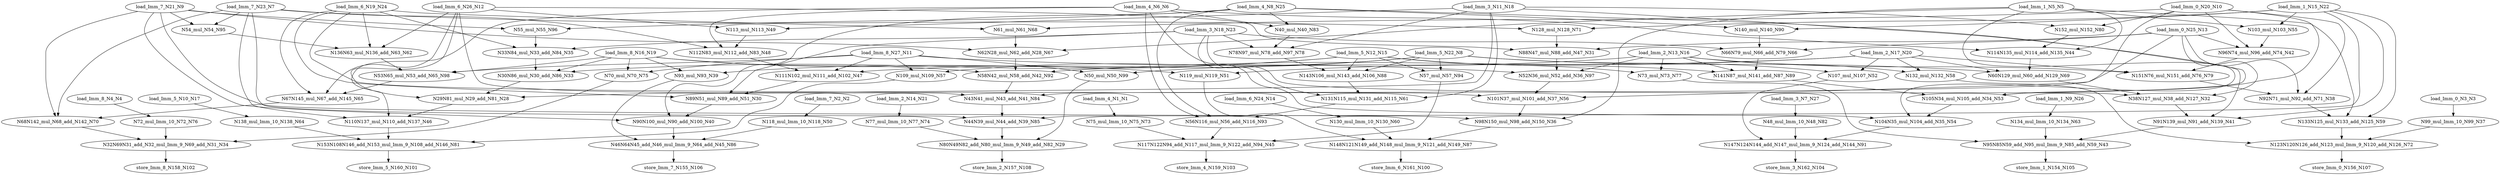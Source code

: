 digraph graphname {
N29 [color="black", ntype="operation", label="N80N49N82_add_N80_mul_Imm_9_N49_add_N82_N29"];
N28 [color="black", ntype="operation", label="N29N81_mul_N29_add_N81_N28"];
N23 [color="black", ntype="invar", label="load_Imm_3_N18_N23"];
N22 [color="black", ntype="invar", label="load_Imm_1_N15_N22"];
N21 [color="black", ntype="invar", label="load_Imm_2_N14_N21"];
N20 [color="black", ntype="invar", label="load_Imm_2_N17_N20"];
N27 [color="black", ntype="invar", label="load_Imm_3_N7_N27"];
N26 [color="black", ntype="invar", label="load_Imm_1_N9_N26"];
N25 [color="black", ntype="invar", label="load_Imm_4_N8_N25"];
N24 [color="black", ntype="invar", label="load_Imm_6_N19_N24"];
N85 [color="black", ntype="operation", label="N44N39_mul_N44_add_N39_N85"];
N84 [color="black", ntype="operation", label="N43N41_mul_N43_add_N41_N84"];
N87 [color="black", ntype="operation", label="N148N121N149_add_N148_mul_Imm_9_N121_add_N149_N87"];
N86 [color="black", ntype="operation", label="N46N64N45_add_N46_mul_Imm_9_N64_add_N45_N86"];
N81 [color="black", ntype="operation", label="N153N108N146_add_N153_mul_Imm_9_N108_add_N146_N81"];
N80 [color="black", ntype="operation", label="N152_mul_N152_N80"];
N83 [color="black", ntype="operation", label="N40_mul_N40_N83"];
N82 [color="black", ntype="operation", label="N48_mul_Imm_10_N48_N82"];
N89 [color="black", ntype="operation", label="N141N87_mul_N141_add_N87_N89"];
N88 [color="black", ntype="operation", label="N143N106_mul_N143_add_N106_N88"];
N38 [color="black", ntype="operation", label="N92N71_mul_N92_add_N71_N38"];
N39 [color="black", ntype="operation", label="N93_mul_N93_N39"];
N30 [color="black", ntype="operation", label="N89N51_mul_N89_add_N51_N30"];
N31 [color="black", ntype="operation", label="N88N47_mul_N88_add_N47_N31"];
N32 [color="black", ntype="operation", label="N38N127_mul_N38_add_N127_N32"];
N33 [color="black", ntype="operation", label="N30N86_mul_N30_add_N86_N33"];
N34 [color="black", ntype="operation", label="N32N69N31_add_N32_mul_Imm_9_N69_add_N31_N34"];
N35 [color="black", ntype="operation", label="N33N84_mul_N33_add_N84_N35"];
N36 [color="black", ntype="operation", label="N98N150_mul_N98_add_N150_N36"];
N37 [color="black", ntype="operation", label="N99_mul_Imm_10_N99_N37"];
N98 [color="black", ntype="operation", label="N53N65_mul_N53_add_N65_N98"];
N99 [color="black", ntype="operation", label="N50_mul_N50_N99"];
N92 [color="black", ntype="operation", label="N58N42_mul_N58_add_N42_N92"];
N93 [color="black", ntype="operation", label="N56N116_mul_N56_add_N116_N93"];
N90 [color="black", ntype="operation", label="N140_mul_N140_N90"];
N91 [color="black", ntype="operation", label="N147N124N144_add_N147_mul_Imm_9_N124_add_N144_N91"];
N96 [color="black", ntype="operation", label="N55_mul_N55_N96"];
N97 [color="black", ntype="operation", label="N52N36_mul_N52_add_N36_N97"];
N94 [color="black", ntype="operation", label="N57_mul_N57_N94"];
N95 [color="black", ntype="operation", label="N54_mul_N54_N95"];
N107 [color="black", ntype="outvar", label="store_Imm_0_N156_N107"];
N106 [color="black", ntype="outvar", label="store_Imm_7_N155_N106"];
N105 [color="black", ntype="outvar", label="store_Imm_1_N154_N105"];
N104 [color="black", ntype="outvar", label="store_Imm_3_N162_N104"];
N103 [color="black", ntype="outvar", label="store_Imm_4_N159_N103"];
N102 [color="black", ntype="outvar", label="store_Imm_8_N158_N102"];
N101 [color="black", ntype="outvar", label="store_Imm_5_N160_N101"];
N100 [color="black", ntype="outvar", label="store_Imm_6_N161_N100"];
N108 [color="black", ntype="outvar", label="store_Imm_2_N157_N108"];
N12 [color="black", ntype="invar", label="load_Imm_6_N26_N12"];
N13 [color="black", ntype="invar", label="load_Imm_0_N25_N13"];
N10 [color="black", ntype="invar", label="load_Imm_0_N20_N10"];
N11 [color="black", ntype="invar", label="load_Imm_8_N27_N11"];
N16 [color="black", ntype="invar", label="load_Imm_2_N13_N16"];
N17 [color="black", ntype="invar", label="load_Imm_5_N10_N17"];
N14 [color="black", ntype="invar", label="load_Imm_6_N24_N14"];
N15 [color="black", ntype="invar", label="load_Imm_5_N12_N15"];
N18 [color="black", ntype="invar", label="load_Imm_3_N11_N18"];
N19 [color="black", ntype="invar", label="load_Imm_8_N16_N19"];
N67 [color="black", ntype="operation", label="N62N28_mul_N62_add_N28_N67"];
N66 [color="black", ntype="operation", label="N66N79_mul_N66_add_N79_N66"];
N65 [color="black", ntype="operation", label="N67N145_mul_N67_add_N145_N65"];
N64 [color="black", ntype="operation", label="N138_mul_Imm_10_N138_N64"];
N63 [color="black", ntype="operation", label="N134_mul_Imm_10_N134_N63"];
N62 [color="black", ntype="operation", label="N136N63_mul_N136_add_N63_N62"];
N61 [color="black", ntype="operation", label="N131N115_mul_N131_add_N115_N61"];
N60 [color="black", ntype="operation", label="N130_mul_Imm_10_N130_N60"];
N69 [color="black", ntype="operation", label="N60N129_mul_N60_add_N129_N69"];
N68 [color="black", ntype="operation", label="N61_mul_N61_N68"];
N8 [color="black", ntype="invar", label="load_Imm_5_N22_N8"];
N9 [color="black", ntype="invar", label="load_Imm_7_N21_N9"];
N1 [color="black", ntype="invar", label="load_Imm_4_N1_N1"];
N2 [color="black", ntype="invar", label="load_Imm_7_N2_N2"];
N3 [color="black", ntype="invar", label="load_Imm_0_N3_N3"];
N4 [color="black", ntype="invar", label="load_Imm_8_N4_N4"];
N5 [color="black", ntype="invar", label="load_Imm_1_N5_N5"];
N6 [color="black", ntype="invar", label="load_Imm_4_N6_N6"];
N7 [color="black", ntype="invar", label="load_Imm_7_N23_N7"];
N74 [color="black", ntype="operation", label="N77_mul_Imm_10_N77_N74"];
N75 [color="black", ntype="operation", label="N70_mul_N70_N75"];
N76 [color="black", ntype="operation", label="N72_mul_Imm_10_N72_N76"];
N77 [color="black", ntype="operation", label="N73_mul_N73_N77"];
N70 [color="black", ntype="operation", label="N68N142_mul_N68_add_N142_N70"];
N71 [color="black", ntype="operation", label="N128_mul_N128_N71"];
N72 [color="black", ntype="operation", label="N123N120N126_add_N123_mul_Imm_9_N120_add_N126_N72"];
N73 [color="black", ntype="operation", label="N75_mul_Imm_10_N75_N73"];
N78 [color="black", ntype="operation", label="N78N97_mul_N78_add_N97_N78"];
N79 [color="black", ntype="operation", label="N151N76_mul_N151_add_N76_N79"];
N49 [color="black", ntype="operation", label="N113_mul_N113_N49"];
N48 [color="black", ntype="operation", label="N112N83_mul_N112_add_N83_N48"];
N41 [color="black", ntype="operation", label="N91N139_mul_N91_add_N139_N41"];
N40 [color="black", ntype="operation", label="N90N100_mul_N90_add_N100_N40"];
N43 [color="black", ntype="operation", label="N95N85N59_add_N95_mul_Imm_9_N85_add_N59_N43"];
N42 [color="black", ntype="operation", label="N96N74_mul_N96_add_N74_N42"];
N45 [color="black", ntype="operation", label="N117N122N94_add_N117_mul_Imm_9_N122_add_N94_N45"];
N44 [color="black", ntype="operation", label="N114N135_mul_N114_add_N135_N44"];
N47 [color="black", ntype="operation", label="N111N102_mul_N111_add_N102_N47"];
N46 [color="black", ntype="operation", label="N110N137_mul_N110_add_N137_N46"];
N58 [color="black", ntype="operation", label="N132_mul_N132_N58"];
N59 [color="black", ntype="operation", label="N133N125_mul_N133_add_N125_N59"];
N56 [color="black", ntype="operation", label="N101N37_mul_N101_add_N37_N56"];
N57 [color="black", ntype="operation", label="N109_mul_N109_N57"];
N54 [color="black", ntype="operation", label="N104N35_mul_N104_add_N35_N54"];
N55 [color="black", ntype="operation", label="N103_mul_N103_N55"];
N52 [color="black", ntype="operation", label="N107_mul_N107_N52"];
N53 [color="black", ntype="operation", label="N105N34_mul_N105_add_N34_N53"];
N50 [color="black", ntype="operation", label="N118_mul_Imm_10_N118_N50"];
N51 [color="black", ntype="operation", label="N119_mul_N119_N51"];
N29 -> N108;
N28 -> N46;
N23 -> N66;
N23 -> N61;
N23 -> N78;
N23 -> N35;
N23 -> N30;
N23 -> N32;
N22 -> N85;
N22 -> N55;
N22 -> N59;
N22 -> N90;
N22 -> N71;
N22 -> N41;
N21 -> N74;
N20 -> N52;
N20 -> N79;
N20 -> N69;
N20 -> N51;
N20 -> N92;
N20 -> N58;
N27 -> N82;
N26 -> N63;
N25 -> N40;
N25 -> N90;
N25 -> N41;
N25 -> N96;
N25 -> N83;
N25 -> N93;
N24 -> N56;
N24 -> N62;
N24 -> N35;
N24 -> N65;
N24 -> N68;
N24 -> N30;
N85 -> N29;
N84 -> N85;
N87 -> N100;
N86 -> N106;
N81 -> N101;
N80 -> N44;
N83 -> N78;
N82 -> N91;
N89 -> N53;
N88 -> N61;
N38 -> N59;
N39 -> N86;
N30 -> N40;
N31 -> N97;
N32 -> N41;
N33 -> N28;
N34 -> N102;
N35 -> N33;
N36 -> N87;
N37 -> N72;
N98 -> N65;
N99 -> N29;
N92 -> N84;
N93 -> N45;
N90 -> N66;
N91 -> N104;
N96 -> N35;
N97 -> N56;
N94 -> N45;
N95 -> N62;
N12 -> N49;
N12 -> N28;
N12 -> N31;
N12 -> N65;
N12 -> N84;
N12 -> N62;
N13 -> N84;
N13 -> N66;
N13 -> N38;
N13 -> N42;
N13 -> N32;
N13 -> N31;
N10 -> N56;
N10 -> N42;
N10 -> N68;
N10 -> N38;
N10 -> N80;
N10 -> N53;
N11 -> N75;
N11 -> N47;
N11 -> N97;
N11 -> N99;
N11 -> N57;
N11 -> N98;
N16 -> N89;
N16 -> N77;
N16 -> N99;
N16 -> N58;
N16 -> N79;
N16 -> N97;
N17 -> N64;
N14 -> N60;
N15 -> N89;
N15 -> N88;
N15 -> N77;
N15 -> N94;
N15 -> N33;
N15 -> N39;
N18 -> N53;
N18 -> N49;
N18 -> N80;
N18 -> N28;
N18 -> N78;
N18 -> N61;
N19 -> N39;
N19 -> N92;
N19 -> N98;
N19 -> N33;
N19 -> N51;
N19 -> N75;
N67 -> N92;
N66 -> N89;
N65 -> N70;
N64 -> N81;
N63 -> N43;
N62 -> N98;
N61 -> N93;
N60 -> N87;
N69 -> N32;
N68 -> N67;
N8 -> N69;
N8 -> N94;
N8 -> N88;
N8 -> N52;
N8 -> N57;
N8 -> N47;
N9 -> N36;
N9 -> N95;
N9 -> N96;
N9 -> N40;
N9 -> N70;
N9 -> N67;
N1 -> N73;
N2 -> N50;
N3 -> N37;
N4 -> N76;
N5 -> N55;
N5 -> N59;
N5 -> N54;
N5 -> N36;
N5 -> N44;
N5 -> N67;
N6 -> N46;
N6 -> N44;
N6 -> N83;
N6 -> N54;
N6 -> N48;
N6 -> N93;
N7 -> N46;
N7 -> N70;
N7 -> N85;
N7 -> N48;
N7 -> N71;
N7 -> N95;
N74 -> N29;
N75 -> N34;
N76 -> N34;
N77 -> N43;
N70 -> N34;
N71 -> N31;
N72 -> N107;
N73 -> N45;
N78 -> N88;
N79 -> N38;
N49 -> N48;
N48 -> N47;
N41 -> N43;
N40 -> N86;
N43 -> N105;
N42 -> N79;
N45 -> N103;
N44 -> N69;
N47 -> N30;
N46 -> N81;
N58 -> N72;
N59 -> N72;
N56 -> N36;
N57 -> N81;
N54 -> N91;
N55 -> N42;
N52 -> N91;
N53 -> N54;
N50 -> N86;
N51 -> N87;
}
